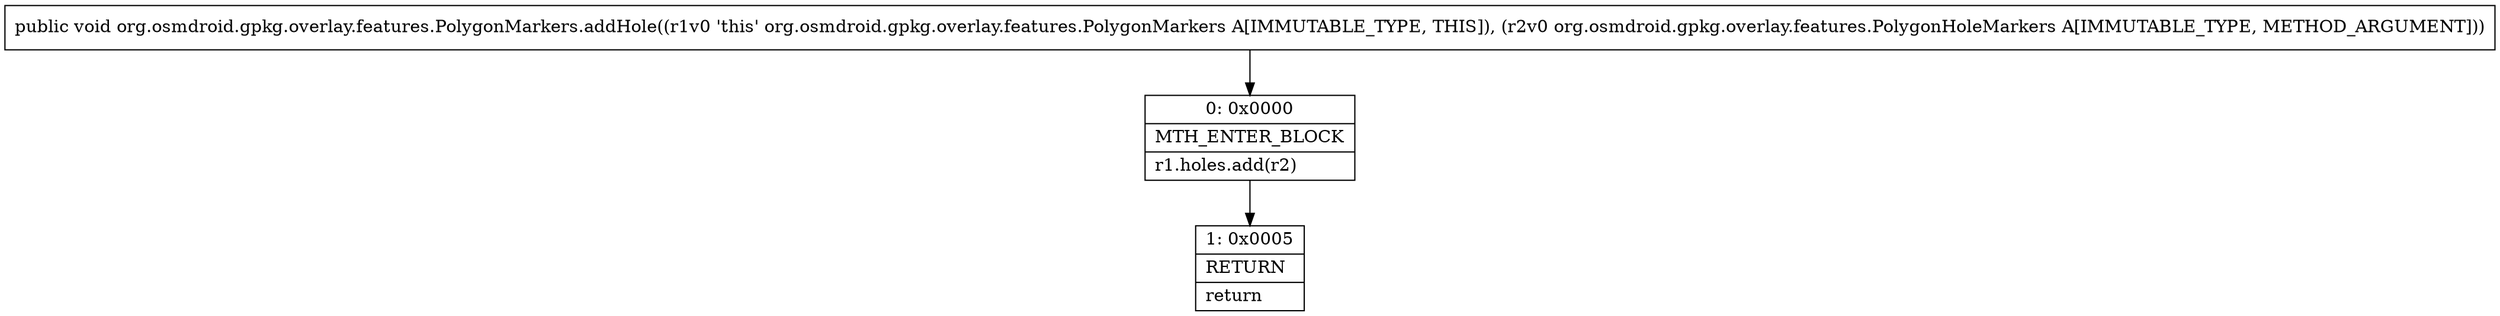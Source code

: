 digraph "CFG fororg.osmdroid.gpkg.overlay.features.PolygonMarkers.addHole(Lorg\/osmdroid\/gpkg\/overlay\/features\/PolygonHoleMarkers;)V" {
Node_0 [shape=record,label="{0\:\ 0x0000|MTH_ENTER_BLOCK\l|r1.holes.add(r2)\l}"];
Node_1 [shape=record,label="{1\:\ 0x0005|RETURN\l|return\l}"];
MethodNode[shape=record,label="{public void org.osmdroid.gpkg.overlay.features.PolygonMarkers.addHole((r1v0 'this' org.osmdroid.gpkg.overlay.features.PolygonMarkers A[IMMUTABLE_TYPE, THIS]), (r2v0 org.osmdroid.gpkg.overlay.features.PolygonHoleMarkers A[IMMUTABLE_TYPE, METHOD_ARGUMENT])) }"];
MethodNode -> Node_0;
Node_0 -> Node_1;
}

